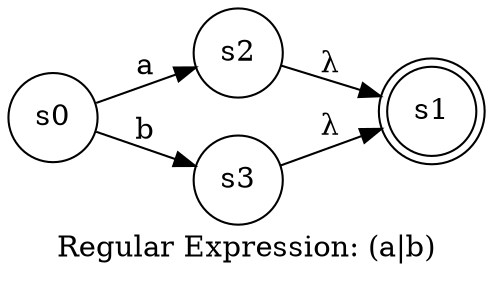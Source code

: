digraph finite_state_machine {
	label="Regular Expression: (a|b)";
	rankdir=LR;
	size="8,5"
	node [shape = doublecircle]; s1;
	node [shape = circle];
	s0 -> s2 [ label = "a" ];
	s0 -> s3 [ label = "b" ];
	s2 -> s1 [ label = "λ" ];
	s3 -> s1 [ label = "λ" ];
}
